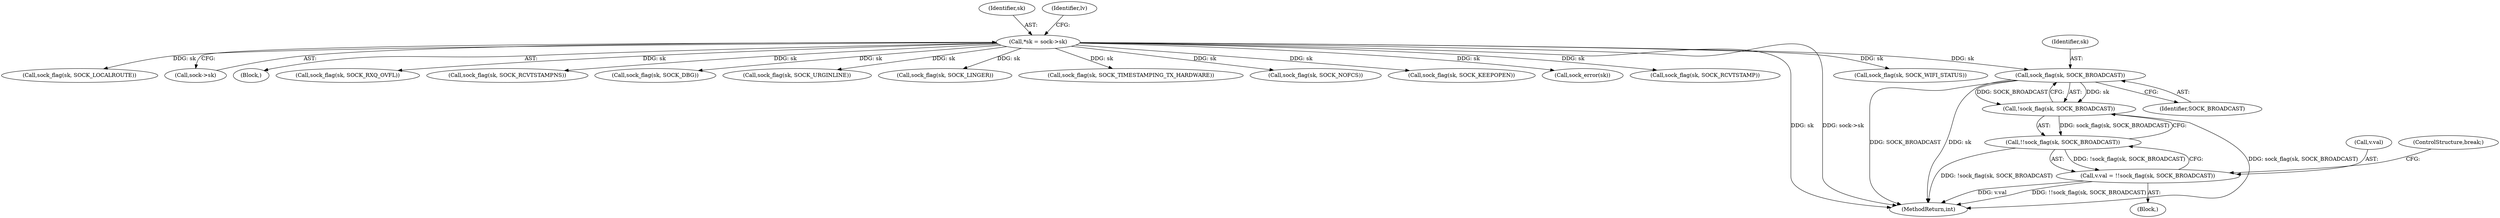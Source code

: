 digraph "0_linux_82981930125abfd39d7c8378a9cfdf5e1be2002b@pointer" {
"1000169" [label="(Call,sock_flag(sk, SOCK_BROADCAST))"];
"1000109" [label="(Call,*sk = sock->sk)"];
"1000168" [label="(Call,!sock_flag(sk, SOCK_BROADCAST))"];
"1000167" [label="(Call,!!sock_flag(sk, SOCK_BROADCAST))"];
"1000163" [label="(Call,v.val = !!sock_flag(sk, SOCK_BROADCAST))"];
"1000158" [label="(Call,sock_flag(sk, SOCK_LOCALROUTE))"];
"1000163" [label="(Call,v.val = !!sock_flag(sk, SOCK_BROADCAST))"];
"1000111" [label="(Call,sock->sk)"];
"1000169" [label="(Call,sock_flag(sk, SOCK_BROADCAST))"];
"1000109" [label="(Call,*sk = sock->sk)"];
"1000107" [label="(Block,)"];
"1000170" [label="(Identifier,sk)"];
"1000168" [label="(Call,!sock_flag(sk, SOCK_BROADCAST))"];
"1000143" [label="(Block,)"];
"1000669" [label="(Call,sock_flag(sk, SOCK_RXQ_OVFL))"];
"1000345" [label="(Call,sock_flag(sk, SOCK_RCVTSTAMPNS))"];
"1000167" [label="(Call,!!sock_flag(sk, SOCK_BROADCAST))"];
"1000149" [label="(Call,sock_flag(sk, SOCK_DBG))"];
"1000110" [label="(Identifier,sk)"];
"1000270" [label="(Call,sock_flag(sk, SOCK_URGINLINE))"];
"1000164" [label="(Call,v.val)"];
"1000307" [label="(Call,sock_flag(sk, SOCK_LINGER))"];
"1000172" [label="(ControlStructure,break;)"];
"1000356" [label="(Call,sock_flag(sk, SOCK_TIMESTAMPING_TX_HARDWARE))"];
"1000710" [label="(Call,sock_flag(sk, SOCK_NOFCS))"];
"1000207" [label="(Call,sock_flag(sk, SOCK_KEEPOPEN))"];
"1000244" [label="(Call,sock_error(sk))"];
"1000332" [label="(Call,sock_flag(sk, SOCK_RCVTSTAMP))"];
"1000744" [label="(MethodReturn,int)"];
"1000171" [label="(Identifier,SOCK_BROADCAST)"];
"1000117" [label="(Identifier,lv)"];
"1000680" [label="(Call,sock_flag(sk, SOCK_WIFI_STATUS))"];
"1000169" -> "1000168"  [label="AST: "];
"1000169" -> "1000171"  [label="CFG: "];
"1000170" -> "1000169"  [label="AST: "];
"1000171" -> "1000169"  [label="AST: "];
"1000168" -> "1000169"  [label="CFG: "];
"1000169" -> "1000744"  [label="DDG: SOCK_BROADCAST"];
"1000169" -> "1000744"  [label="DDG: sk"];
"1000169" -> "1000168"  [label="DDG: sk"];
"1000169" -> "1000168"  [label="DDG: SOCK_BROADCAST"];
"1000109" -> "1000169"  [label="DDG: sk"];
"1000109" -> "1000107"  [label="AST: "];
"1000109" -> "1000111"  [label="CFG: "];
"1000110" -> "1000109"  [label="AST: "];
"1000111" -> "1000109"  [label="AST: "];
"1000117" -> "1000109"  [label="CFG: "];
"1000109" -> "1000744"  [label="DDG: sk"];
"1000109" -> "1000744"  [label="DDG: sock->sk"];
"1000109" -> "1000149"  [label="DDG: sk"];
"1000109" -> "1000158"  [label="DDG: sk"];
"1000109" -> "1000207"  [label="DDG: sk"];
"1000109" -> "1000244"  [label="DDG: sk"];
"1000109" -> "1000270"  [label="DDG: sk"];
"1000109" -> "1000307"  [label="DDG: sk"];
"1000109" -> "1000332"  [label="DDG: sk"];
"1000109" -> "1000345"  [label="DDG: sk"];
"1000109" -> "1000356"  [label="DDG: sk"];
"1000109" -> "1000669"  [label="DDG: sk"];
"1000109" -> "1000680"  [label="DDG: sk"];
"1000109" -> "1000710"  [label="DDG: sk"];
"1000168" -> "1000167"  [label="AST: "];
"1000167" -> "1000168"  [label="CFG: "];
"1000168" -> "1000744"  [label="DDG: sock_flag(sk, SOCK_BROADCAST)"];
"1000168" -> "1000167"  [label="DDG: sock_flag(sk, SOCK_BROADCAST)"];
"1000167" -> "1000163"  [label="AST: "];
"1000163" -> "1000167"  [label="CFG: "];
"1000167" -> "1000744"  [label="DDG: !sock_flag(sk, SOCK_BROADCAST)"];
"1000167" -> "1000163"  [label="DDG: !sock_flag(sk, SOCK_BROADCAST)"];
"1000163" -> "1000143"  [label="AST: "];
"1000164" -> "1000163"  [label="AST: "];
"1000172" -> "1000163"  [label="CFG: "];
"1000163" -> "1000744"  [label="DDG: v.val"];
"1000163" -> "1000744"  [label="DDG: !!sock_flag(sk, SOCK_BROADCAST)"];
}
